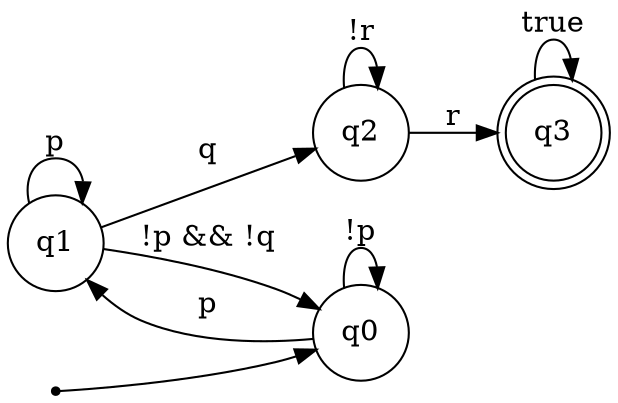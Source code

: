 digraph finite_state_machine {
    rankdir=LR;
    size="8,5"

    node [shape = doublecircle]; q3;
    node [shape = point ]; qi

    node [shape = circle];
    qi -> q0;
    q0 -> q1 [ label = "p" ];
    q0 -> q0 [ label = "!p" ];
    q1 -> q1 [ label = "p" ];
    q1 -> q0 [ label = "!p && !q" ];
    q1 -> q2 [ label = "q" ];
    q2 -> q2 [ label = "!r" ];
    q2 -> q3 [ label = "r" ];
    q3 -> q3 [ label = "true" ];

}